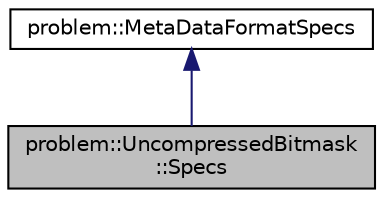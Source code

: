 digraph "problem::UncompressedBitmask::Specs"
{
 // LATEX_PDF_SIZE
  edge [fontname="Helvetica",fontsize="10",labelfontname="Helvetica",labelfontsize="10"];
  node [fontname="Helvetica",fontsize="10",shape=record];
  Node1 [label="problem::UncompressedBitmask\l::Specs",height=0.2,width=0.4,color="black", fillcolor="grey75", style="filled", fontcolor="black",tooltip=" "];
  Node2 -> Node1 [dir="back",color="midnightblue",fontsize="10",style="solid",fontname="Helvetica"];
  Node2 [label="problem::MetaDataFormatSpecs",height=0.2,width=0.4,color="black", fillcolor="white", style="filled",URL="$structproblem_1_1MetaDataFormatSpecs.html",tooltip=" "];
}
